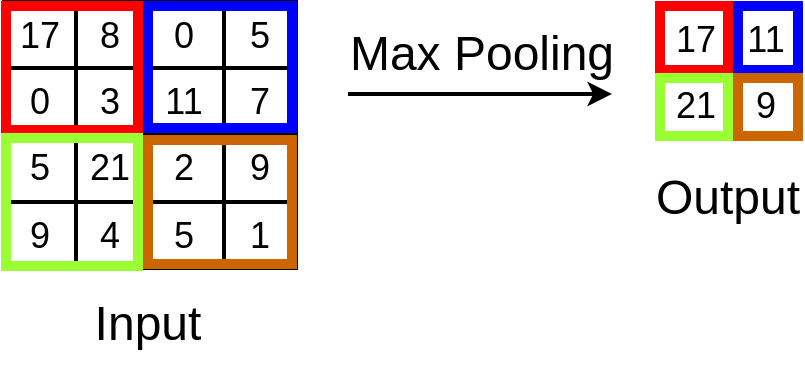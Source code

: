 <mxfile version="18.1.1" type="device"><diagram id="s4gArGWYK4yIKCKmGmmB" name="Page-1"><mxGraphModel dx="816" dy="481" grid="1" gridSize="10" guides="1" tooltips="1" connect="1" arrows="1" fold="1" page="1" pageScale="1" pageWidth="850" pageHeight="1100" math="1" shadow="0"><root><mxCell id="0"/><mxCell id="1" parent="0"/><mxCell id="Xv0i_Vj7-LuBAA8_VLiI-60" value="" style="shape=table;html=1;whiteSpace=wrap;startSize=0;container=1;collapsible=0;childLayout=tableLayout;strokeWidth=2;fontSize=18;" vertex="1" parent="1"><mxGeometry x="80" y="200" width="146" height="133" as="geometry"/></mxCell><mxCell id="Xv0i_Vj7-LuBAA8_VLiI-92" style="shape=tableRow;horizontal=0;startSize=0;swimlaneHead=0;swimlaneBody=0;top=0;left=0;bottom=0;right=0;collapsible=0;dropTarget=0;fillColor=none;points=[[0,0.5],[1,0.5]];portConstraint=eastwest;fontSize=18;" vertex="1" parent="Xv0i_Vj7-LuBAA8_VLiI-60"><mxGeometry width="146" height="33" as="geometry"/></mxCell><mxCell id="Xv0i_Vj7-LuBAA8_VLiI-93" value="17" style="shape=partialRectangle;html=1;whiteSpace=wrap;connectable=0;fillColor=none;top=0;left=0;bottom=0;right=0;overflow=hidden;fontSize=18;" vertex="1" parent="Xv0i_Vj7-LuBAA8_VLiI-92"><mxGeometry width="36" height="33" as="geometry"><mxRectangle width="36" height="33" as="alternateBounds"/></mxGeometry></mxCell><mxCell id="Xv0i_Vj7-LuBAA8_VLiI-94" value="8" style="shape=partialRectangle;html=1;whiteSpace=wrap;connectable=0;fillColor=none;top=0;left=0;bottom=0;right=0;overflow=hidden;fontSize=18;" vertex="1" parent="Xv0i_Vj7-LuBAA8_VLiI-92"><mxGeometry x="36" width="34" height="33" as="geometry"><mxRectangle width="34" height="33" as="alternateBounds"/></mxGeometry></mxCell><mxCell id="Xv0i_Vj7-LuBAA8_VLiI-95" value="0" style="shape=partialRectangle;html=1;whiteSpace=wrap;connectable=0;fillColor=none;top=0;left=0;bottom=0;right=0;overflow=hidden;fontSize=18;" vertex="1" parent="Xv0i_Vj7-LuBAA8_VLiI-92"><mxGeometry x="70" width="40" height="33" as="geometry"><mxRectangle width="40" height="33" as="alternateBounds"/></mxGeometry></mxCell><mxCell id="Xv0i_Vj7-LuBAA8_VLiI-96" value="5" style="shape=partialRectangle;html=1;whiteSpace=wrap;connectable=0;fillColor=none;top=0;left=0;bottom=0;right=0;overflow=hidden;fontSize=18;" vertex="1" parent="Xv0i_Vj7-LuBAA8_VLiI-92"><mxGeometry x="110" width="36" height="33" as="geometry"><mxRectangle width="36" height="33" as="alternateBounds"/></mxGeometry></mxCell><mxCell id="Xv0i_Vj7-LuBAA8_VLiI-61" value="" style="shape=tableRow;horizontal=0;startSize=0;swimlaneHead=0;swimlaneBody=0;top=0;left=0;bottom=0;right=0;collapsible=0;dropTarget=0;fillColor=none;points=[[0,0.5],[1,0.5]];portConstraint=eastwest;fontSize=18;" vertex="1" parent="Xv0i_Vj7-LuBAA8_VLiI-60"><mxGeometry y="33" width="146" height="33" as="geometry"/></mxCell><mxCell id="Xv0i_Vj7-LuBAA8_VLiI-89" value="0" style="shape=partialRectangle;html=1;whiteSpace=wrap;connectable=0;fillColor=none;top=0;left=0;bottom=0;right=0;overflow=hidden;fontSize=18;" vertex="1" parent="Xv0i_Vj7-LuBAA8_VLiI-61"><mxGeometry width="36" height="33" as="geometry"><mxRectangle width="36" height="33" as="alternateBounds"/></mxGeometry></mxCell><mxCell id="Xv0i_Vj7-LuBAA8_VLiI-62" value="3" style="shape=partialRectangle;html=1;whiteSpace=wrap;connectable=0;fillColor=none;top=0;left=0;bottom=0;right=0;overflow=hidden;fontSize=18;" vertex="1" parent="Xv0i_Vj7-LuBAA8_VLiI-61"><mxGeometry x="36" width="34" height="33" as="geometry"><mxRectangle width="34" height="33" as="alternateBounds"/></mxGeometry></mxCell><mxCell id="Xv0i_Vj7-LuBAA8_VLiI-63" value="11" style="shape=partialRectangle;html=1;whiteSpace=wrap;connectable=0;fillColor=none;top=0;left=0;bottom=0;right=0;overflow=hidden;fontSize=18;" vertex="1" parent="Xv0i_Vj7-LuBAA8_VLiI-61"><mxGeometry x="70" width="40" height="33" as="geometry"><mxRectangle width="40" height="33" as="alternateBounds"/></mxGeometry></mxCell><mxCell id="Xv0i_Vj7-LuBAA8_VLiI-64" value="7" style="shape=partialRectangle;html=1;whiteSpace=wrap;connectable=0;fillColor=none;top=0;left=0;bottom=0;right=0;overflow=hidden;fontSize=18;" vertex="1" parent="Xv0i_Vj7-LuBAA8_VLiI-61"><mxGeometry x="110" width="36" height="33" as="geometry"><mxRectangle width="36" height="33" as="alternateBounds"/></mxGeometry></mxCell><mxCell id="Xv0i_Vj7-LuBAA8_VLiI-65" value="" style="shape=tableRow;horizontal=0;startSize=0;swimlaneHead=0;swimlaneBody=0;top=0;left=0;bottom=0;right=0;collapsible=0;dropTarget=0;fillColor=none;points=[[0,0.5],[1,0.5]];portConstraint=eastwest;fontSize=18;" vertex="1" parent="Xv0i_Vj7-LuBAA8_VLiI-60"><mxGeometry y="66" width="146" height="34" as="geometry"/></mxCell><mxCell id="Xv0i_Vj7-LuBAA8_VLiI-90" value="5" style="shape=partialRectangle;html=1;whiteSpace=wrap;connectable=0;fillColor=none;top=0;left=0;bottom=0;right=0;overflow=hidden;fontSize=18;" vertex="1" parent="Xv0i_Vj7-LuBAA8_VLiI-65"><mxGeometry width="36" height="34" as="geometry"><mxRectangle width="36" height="34" as="alternateBounds"/></mxGeometry></mxCell><mxCell id="Xv0i_Vj7-LuBAA8_VLiI-66" value="21" style="shape=partialRectangle;html=1;whiteSpace=wrap;connectable=0;fillColor=none;top=0;left=0;bottom=0;right=0;overflow=hidden;fontSize=18;" vertex="1" parent="Xv0i_Vj7-LuBAA8_VLiI-65"><mxGeometry x="36" width="34" height="34" as="geometry"><mxRectangle width="34" height="34" as="alternateBounds"/></mxGeometry></mxCell><mxCell id="Xv0i_Vj7-LuBAA8_VLiI-67" value="2" style="shape=partialRectangle;html=1;whiteSpace=wrap;connectable=0;fillColor=none;top=0;left=0;bottom=0;right=0;overflow=hidden;fontSize=18;" vertex="1" parent="Xv0i_Vj7-LuBAA8_VLiI-65"><mxGeometry x="70" width="40" height="34" as="geometry"><mxRectangle width="40" height="34" as="alternateBounds"/></mxGeometry></mxCell><mxCell id="Xv0i_Vj7-LuBAA8_VLiI-68" value="9" style="shape=partialRectangle;html=1;whiteSpace=wrap;connectable=0;fillColor=none;top=0;left=0;bottom=0;right=0;overflow=hidden;fontSize=18;" vertex="1" parent="Xv0i_Vj7-LuBAA8_VLiI-65"><mxGeometry x="110" width="36" height="34" as="geometry"><mxRectangle width="36" height="34" as="alternateBounds"/></mxGeometry></mxCell><mxCell id="Xv0i_Vj7-LuBAA8_VLiI-69" value="" style="shape=tableRow;horizontal=0;startSize=0;swimlaneHead=0;swimlaneBody=0;top=0;left=0;bottom=0;right=0;collapsible=0;dropTarget=0;fillColor=none;points=[[0,0.5],[1,0.5]];portConstraint=eastwest;fontSize=18;" vertex="1" parent="Xv0i_Vj7-LuBAA8_VLiI-60"><mxGeometry y="100" width="146" height="33" as="geometry"/></mxCell><mxCell id="Xv0i_Vj7-LuBAA8_VLiI-91" value="9" style="shape=partialRectangle;html=1;whiteSpace=wrap;connectable=0;fillColor=none;top=0;left=0;bottom=0;right=0;overflow=hidden;fontSize=18;" vertex="1" parent="Xv0i_Vj7-LuBAA8_VLiI-69"><mxGeometry width="36" height="33" as="geometry"><mxRectangle width="36" height="33" as="alternateBounds"/></mxGeometry></mxCell><mxCell id="Xv0i_Vj7-LuBAA8_VLiI-70" value="4" style="shape=partialRectangle;html=1;whiteSpace=wrap;connectable=0;fillColor=none;top=0;left=0;bottom=0;right=0;overflow=hidden;fontSize=18;" vertex="1" parent="Xv0i_Vj7-LuBAA8_VLiI-69"><mxGeometry x="36" width="34" height="33" as="geometry"><mxRectangle width="34" height="33" as="alternateBounds"/></mxGeometry></mxCell><mxCell id="Xv0i_Vj7-LuBAA8_VLiI-71" value="5" style="shape=partialRectangle;html=1;whiteSpace=wrap;connectable=0;fillColor=none;top=0;left=0;bottom=0;right=0;overflow=hidden;fontSize=18;" vertex="1" parent="Xv0i_Vj7-LuBAA8_VLiI-69"><mxGeometry x="70" width="40" height="33" as="geometry"><mxRectangle width="40" height="33" as="alternateBounds"/></mxGeometry></mxCell><mxCell id="Xv0i_Vj7-LuBAA8_VLiI-72" value="1" style="shape=partialRectangle;html=1;whiteSpace=wrap;connectable=0;fillColor=none;top=0;left=0;bottom=0;right=0;overflow=hidden;pointerEvents=1;fontSize=18;" vertex="1" parent="Xv0i_Vj7-LuBAA8_VLiI-69"><mxGeometry x="110" width="36" height="33" as="geometry"><mxRectangle width="36" height="33" as="alternateBounds"/></mxGeometry></mxCell><mxCell id="Xv0i_Vj7-LuBAA8_VLiI-105" value="&lt;font style=&quot;font-size: 24px;&quot;&gt;Input&lt;/font&gt;" style="text;html=1;strokeColor=none;fillColor=none;align=center;verticalAlign=middle;whiteSpace=wrap;rounded=0;fontSize=48;" vertex="1" parent="1"><mxGeometry x="122" y="337" width="60" height="30" as="geometry"/></mxCell><mxCell id="Xv0i_Vj7-LuBAA8_VLiI-106" value="&lt;font style=&quot;font-size: 24px;&quot;&gt;Output&lt;/font&gt;" style="text;html=1;strokeColor=none;fillColor=none;align=center;verticalAlign=middle;whiteSpace=wrap;rounded=0;fontSize=48;" vertex="1" parent="1"><mxGeometry x="437" y="274" width="10" height="30" as="geometry"/></mxCell><mxCell id="Xv0i_Vj7-LuBAA8_VLiI-110" value="" style="shape=table;html=1;whiteSpace=wrap;startSize=0;container=1;collapsible=0;childLayout=tableLayout;strokeWidth=2;fontSize=18;" vertex="1" parent="1"><mxGeometry x="408" y="202" width="70" height="66" as="geometry"/></mxCell><mxCell id="Xv0i_Vj7-LuBAA8_VLiI-111" style="shape=tableRow;horizontal=0;startSize=0;swimlaneHead=0;swimlaneBody=0;top=0;left=0;bottom=0;right=0;collapsible=0;dropTarget=0;fillColor=none;points=[[0,0.5],[1,0.5]];portConstraint=eastwest;fontSize=18;" vertex="1" parent="Xv0i_Vj7-LuBAA8_VLiI-110"><mxGeometry width="70" height="33" as="geometry"/></mxCell><mxCell id="Xv0i_Vj7-LuBAA8_VLiI-112" value="17" style="shape=partialRectangle;html=1;whiteSpace=wrap;connectable=0;fillColor=none;top=0;left=0;bottom=0;right=0;overflow=hidden;fontSize=18;" vertex="1" parent="Xv0i_Vj7-LuBAA8_VLiI-111"><mxGeometry width="36" height="33" as="geometry"><mxRectangle width="36" height="33" as="alternateBounds"/></mxGeometry></mxCell><mxCell id="Xv0i_Vj7-LuBAA8_VLiI-113" value="11" style="shape=partialRectangle;html=1;whiteSpace=wrap;connectable=0;fillColor=none;top=0;left=0;bottom=0;right=0;overflow=hidden;fontSize=18;" vertex="1" parent="Xv0i_Vj7-LuBAA8_VLiI-111"><mxGeometry x="36" width="34" height="33" as="geometry"><mxRectangle width="34" height="33" as="alternateBounds"/></mxGeometry></mxCell><mxCell id="Xv0i_Vj7-LuBAA8_VLiI-116" value="" style="shape=tableRow;horizontal=0;startSize=0;swimlaneHead=0;swimlaneBody=0;top=0;left=0;bottom=0;right=0;collapsible=0;dropTarget=0;fillColor=none;points=[[0,0.5],[1,0.5]];portConstraint=eastwest;fontSize=18;" vertex="1" parent="Xv0i_Vj7-LuBAA8_VLiI-110"><mxGeometry y="33" width="70" height="33" as="geometry"/></mxCell><mxCell id="Xv0i_Vj7-LuBAA8_VLiI-117" value="21" style="shape=partialRectangle;html=1;whiteSpace=wrap;connectable=0;fillColor=none;top=0;left=0;bottom=0;right=0;overflow=hidden;fontSize=18;" vertex="1" parent="Xv0i_Vj7-LuBAA8_VLiI-116"><mxGeometry width="36" height="33" as="geometry"><mxRectangle width="36" height="33" as="alternateBounds"/></mxGeometry></mxCell><mxCell id="Xv0i_Vj7-LuBAA8_VLiI-118" value="9" style="shape=partialRectangle;html=1;whiteSpace=wrap;connectable=0;fillColor=none;top=0;left=0;bottom=0;right=0;overflow=hidden;fontSize=18;" vertex="1" parent="Xv0i_Vj7-LuBAA8_VLiI-116"><mxGeometry x="36" width="34" height="33" as="geometry"><mxRectangle width="34" height="33" as="alternateBounds"/></mxGeometry></mxCell><mxCell id="Xv0i_Vj7-LuBAA8_VLiI-98" value="" style="rounded=0;whiteSpace=wrap;html=1;fontSize=18;strokeWidth=5;fillColor=none;strokeColor=#FF0000;" vertex="1" parent="1"><mxGeometry x="408" y="202" width="34" height="32" as="geometry"/></mxCell><mxCell id="Xv0i_Vj7-LuBAA8_VLiI-102" value="" style="rounded=0;whiteSpace=wrap;html=1;fontSize=18;strokeWidth=5;fillColor=none;strokeColor=#0000FF;" vertex="1" parent="1"><mxGeometry x="447" y="202" width="30" height="32" as="geometry"/></mxCell><mxCell id="Xv0i_Vj7-LuBAA8_VLiI-133" value="" style="rounded=0;whiteSpace=wrap;html=1;fontSize=18;strokeWidth=5;fillColor=none;strokeColor=#ff0000;" vertex="1" parent="1"><mxGeometry x="81" y="202" width="66" height="62" as="geometry"/></mxCell><mxCell id="Xv0i_Vj7-LuBAA8_VLiI-100" value="" style="rounded=0;whiteSpace=wrap;html=1;fontSize=18;strokeWidth=5;fillColor=none;strokeColor=#0000FF;" vertex="1" parent="1"><mxGeometry x="152" y="202" width="72" height="61" as="geometry"/></mxCell><mxCell id="Xv0i_Vj7-LuBAA8_VLiI-134" value="" style="rounded=0;whiteSpace=wrap;html=1;fontSize=18;strokeWidth=5;fillColor=none;strokeColor=#99FF33;" vertex="1" parent="1"><mxGeometry x="81" y="268" width="66" height="64" as="geometry"/></mxCell><mxCell id="Xv0i_Vj7-LuBAA8_VLiI-135" value="" style="rounded=0;whiteSpace=wrap;html=1;fontSize=18;strokeWidth=5;fillColor=none;strokeColor=#99FF33;" vertex="1" parent="1"><mxGeometry x="408" y="238" width="34" height="29" as="geometry"/></mxCell><mxCell id="Xv0i_Vj7-LuBAA8_VLiI-136" value="" style="rounded=0;whiteSpace=wrap;html=1;fontSize=18;strokeWidth=5;fillColor=none;strokeColor=#CC6600;" vertex="1" parent="1"><mxGeometry x="152" y="269" width="72" height="62" as="geometry"/></mxCell><mxCell id="Xv0i_Vj7-LuBAA8_VLiI-137" value="" style="rounded=0;whiteSpace=wrap;html=1;fontSize=18;strokeWidth=5;fillColor=none;strokeColor=#CC6600;" vertex="1" parent="1"><mxGeometry x="447" y="238" width="30" height="29" as="geometry"/></mxCell><mxCell id="Xv0i_Vj7-LuBAA8_VLiI-139" value="" style="endArrow=classic;html=1;rounded=0;fontSize=24;strokeColor=#000000;strokeWidth=2;" edge="1" parent="1"><mxGeometry width="50" height="50" relative="1" as="geometry"><mxPoint x="252" y="246" as="sourcePoint"/><mxPoint x="384" y="246" as="targetPoint"/></mxGeometry></mxCell><mxCell id="Xv0i_Vj7-LuBAA8_VLiI-140" value="Max Pooling" style="text;html=1;strokeColor=none;fillColor=none;align=center;verticalAlign=middle;whiteSpace=wrap;rounded=0;fontSize=24;" vertex="1" parent="1"><mxGeometry x="234" y="211" width="170" height="30" as="geometry"/></mxCell></root></mxGraphModel></diagram></mxfile>
